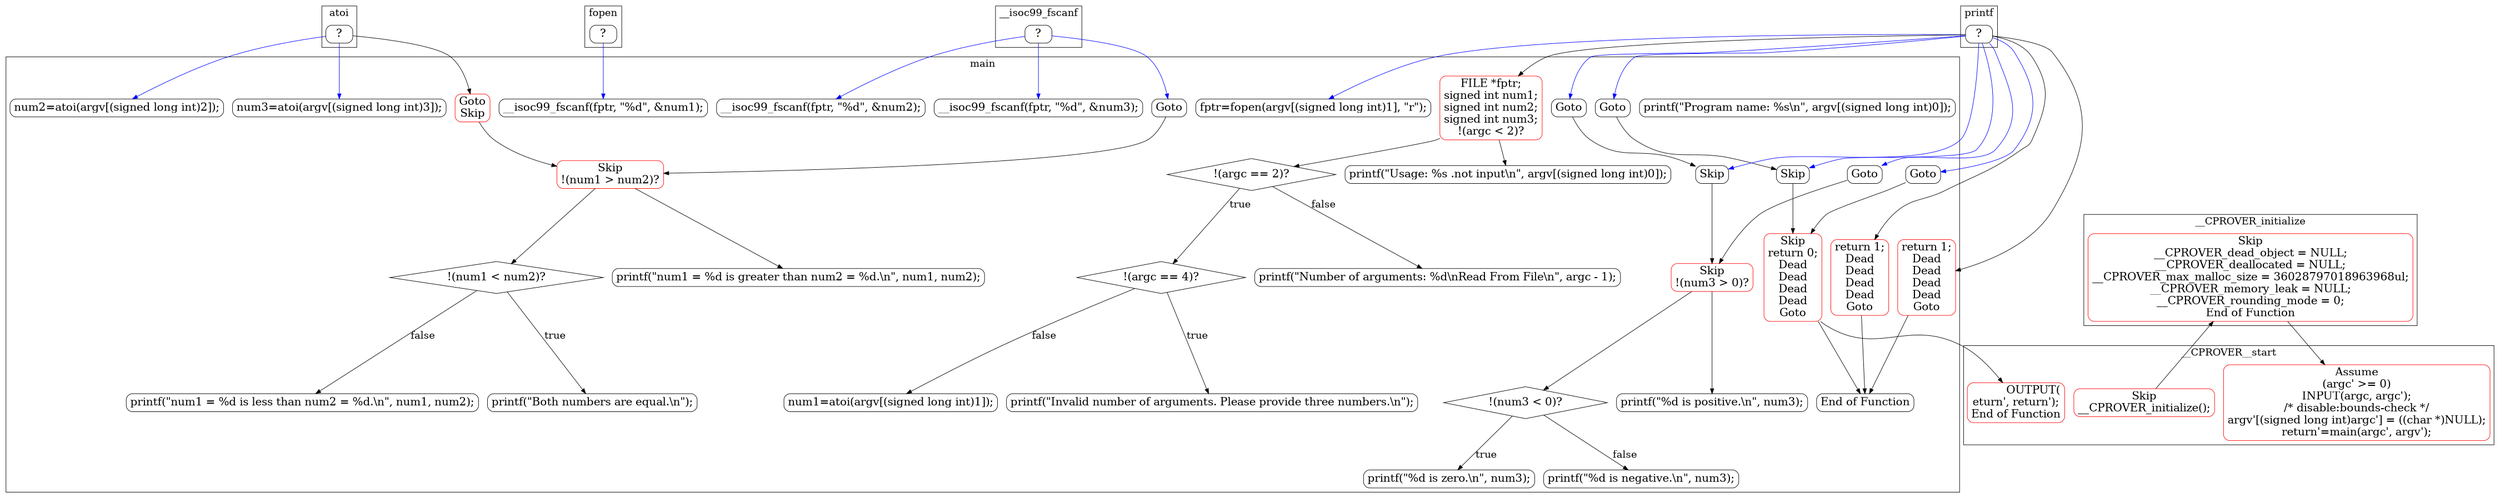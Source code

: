 digraph G {
color=black;
orientation=portrait;
fontsize=20;
compound=true;
size="30,40";
ratio=compress;
subgraph "cluster_main" {
label="main";
Node_0_0 [shape=Mrecord, fontsize=22, label="printf(\"Program name: %s\\n\", argv[(signed long int)0]);"];
Node_0_13 [shape=diamond, fontsize=22, label="!(argc == 2)?"];
Node_0_13 -> Node_0_20 [fontsize=20, label="true"];
Node_0_13 -> Node_0_14 [fontsize=20, label="false"];
Node_0_6 [shape=Mrecord, fontsize=22, label="printf(\"Usage: %s .not input\\n\", argv[(signed long int)0]);"];
Node_0_20 [shape=diamond, fontsize=22, label="!(argc == 4)?"];
Node_0_20 -> Node_0_25 [fontsize=20, label="true"];
Node_0_20 -> Node_0_21 [fontsize=20, label="false"];
Node_0_14 [shape=Mrecord, fontsize=22, label="printf(\"Number of arguments: %d\\nRead From File\\n\", argc - 1);"];
Node_0_25 [shape=Mrecord, fontsize=22, label="printf(\"Invalid number of arguments. Please provide three numbers.\\n\");"];
Node_0_21 [shape=Mrecord, fontsize=22, label="num1=atoi(argv[(signed long int)1]);"];
Node_0_15 [shape=Mrecord, fontsize=22, label="fptr=fopen(argv[(signed long int)1], \"r\");"];
Node_0_22 [shape=Mrecord, fontsize=22, label="num2=atoi(argv[(signed long int)2]);"];
Node_0_16 [shape=Mrecord, fontsize=22, label="__isoc99_fscanf(fptr, \"%d\", &num1);"];
Node_0_23 [shape=Mrecord, fontsize=22, label="num3=atoi(argv[(signed long int)3]);"];
Node_0_17 [shape=Mrecord, fontsize=22, label="__isoc99_fscanf(fptr, \"%d\", &num2);"];
Node_0_18 [shape=Mrecord, fontsize=22, label="__isoc99_fscanf(fptr, \"%d\", &num3);"];
Node_0_19 [shape=Mrecord, fontsize=22, label="Goto"];
Node_0_58 [shape=Mrecord, fontsize=22, label="End of Function"];
Node_0_37 [shape=diamond, fontsize=22, label="!(num1 \< num2)?"];
Node_0_37 -> Node_0_40 [fontsize=20, label="true"];
Node_0_37 -> Node_0_38 [fontsize=20, label="false"];
Node_0_35 [shape=Mrecord, fontsize=22, label="printf(\"num1 = %d is greater than num2 = %d.\\n\", num1, num2);"];
Node_0_40 [shape=Mrecord, fontsize=22, label="printf(\"Both numbers are equal.\\n\");"];
Node_0_38 [shape=Mrecord, fontsize=22, label="printf(\"num1 = %d is less than num2 = %d.\\n\", num1, num2);"];
Node_0_36 [shape=Mrecord, fontsize=22, label="Goto"];
Node_0_41 [shape=Mrecord, fontsize=22, label="Skip"];
Node_0_39 [shape=Mrecord, fontsize=22, label="Goto"];
Node_0_39 -> Node_0_41;
Node_0_46 [shape=diamond, fontsize=22, label="!(num3 \< 0)?"];
Node_0_46 -> Node_0_49 [fontsize=20, label="true"];
Node_0_46 -> Node_0_47 [fontsize=20, label="false"];
Node_0_44 [shape=Mrecord, fontsize=22, label="printf(\"%d is positive.\\n\", num3);"];
Node_0_49 [shape=Mrecord, fontsize=22, label="printf(\"%d is zero.\\n\", num3);"];
Node_0_47 [shape=Mrecord, fontsize=22, label="printf(\"%d is negative.\\n\", num3);"];
Node_0_45 [shape=Mrecord, fontsize=22, label="Goto"];
Node_0_50 [shape=Mrecord, fontsize=22, label="Skip"];
Node_0_48 [shape=Mrecord, fontsize=22, label="Goto"];
Node_0_48 -> Node_0_50;
Node_0_1_Node_0_2_Node_0_3_Node_0_4_Node_0_5 [label="FILE *fptr;\nsigned int num1;\nsigned int num2;\nsigned int num3;\n!(argc \< 2)?", shape=Mrecord, fontsize=22, color=red];
Node_0_24_Node_0_32 [label="Goto\nSkip", shape=Mrecord, fontsize=22, color=red];
Node_0_7_Node_0_8_Node_0_9_Node_0_10_Node_0_11_Node_0_12 [label="return 1;\nDead\nDead\nDead\nDead\nGoto", shape=Mrecord, fontsize=22, color=red];
Node_0_26_Node_0_27_Node_0_28_Node_0_29_Node_0_30_Node_0_31 [label="return 1;\nDead\nDead\nDead\nDead\nGoto", shape=Mrecord, fontsize=22, color=red];
Node_0_33_Node_0_34 [label="Skip\n!(num1 \> num2)?", shape=Mrecord, fontsize=22, color=red];
Node_0_42_Node_0_43 [label="Skip\n!(num3 \> 0)?", shape=Mrecord, fontsize=22, color=red];
Node_0_51_Node_0_52_Node_0_53_Node_0_54_Node_0_55_Node_0_56_Node_0_57 [label="Skip\nreturn 0;\nDead\nDead\nDead\nDead\nGoto", shape=Mrecord, fontsize=22, color=red];
}

subgraph "cluster___CPROVER__start" {
label="__CPROVER__start";
Node_1_59_Node_1_60 [label="Skip\n__CPROVER_initialize();", shape=Mrecord, fontsize=22, color=red];
Node_1_61_Node_1_62_Node_1_63_Node_1_64 [label="Assume\n(argc' \>= 0)\nINPUT(\argc\, argc');\n/* disable:bounds-check */\nargv'[(signed long int)argc'] = ((char *)NULL);\nreturn'=main(argc', argv');", shape=Mrecord, fontsize=22, color=red];
Node_1_65_Node_1_66 [label="OUTPUT(\return'\, return');\nEnd of Function", shape=Mrecord, fontsize=22, color=red];
}

subgraph "cluster___CPROVER_initialize" {
label="__CPROVER_initialize";
Node_2_67_Node_2_68_Node_2_69_Node_2_70_Node_2_71_Node_2_72_Node_2_73 [label="Skip\n__CPROVER_dead_object = NULL;\n__CPROVER_deallocated = NULL;\n__CPROVER_max_malloc_size = 36028797018963968ul;\n__CPROVER_memory_leak = NULL;\n__CPROVER_rounding_mode = 0;\nEnd of Function", shape=Mrecord, fontsize=22, color=red];
}

subgraph "cluster_printf" {
rank=sink;
label="printf";
Node_3_0 [shape=Mrecord, fontsize=22, label="?"];
}

subgraph "cluster_atoi" {
rank=sink;
label="atoi";
Node_4_0 [shape=Mrecord, fontsize=22, label="?"];
}

subgraph "cluster_fopen" {
rank=sink;
label="fopen";
Node_5_0 [shape=Mrecord, fontsize=22, label="?"];
}

subgraph "cluster___isoc99_fscanf" {
rank=sink;
label="__isoc99_fscanf";
Node_6_0 [shape=Mrecord, fontsize=22, label="?"];
}

Node_3_0 -> Node_0_15 [color=blue];
Node_4_0 -> Node_0_22 [color=blue];
Node_5_0 -> Node_0_16 [color=blue];
Node_4_0 -> Node_0_23 [color=blue];
Node_6_0 -> Node_0_17 [color=blue];
Node_6_0 -> Node_0_18 [color=blue];
Node_6_0 -> Node_0_19 [color=blue];
Node_3_0 -> Node_0_36 [color=blue];
Node_3_0 -> Node_0_41 [color=blue];
Node_3_0 -> Node_0_39 [color=blue];
Node_3_0 -> Node_0_45 [color=blue];
Node_3_0 -> Node_0_50 [color=blue];
Node_3_0 -> Node_0_48 [color=blue];
Node_0_1_Node_0_2_Node_0_3_Node_0_4_Node_0_5 -> Node_0_13;
Node_0_1_Node_0_2_Node_0_3_Node_0_4_Node_0_5 -> Node_0_6;
Node_3_0 -> Node_0_1_Node_0_2_Node_0_3_Node_0_4_Node_0_5;
Node_4_0 -> Node_0_24_Node_0_32;
Node_0_7_Node_0_8_Node_0_9_Node_0_10_Node_0_11_Node_0_12 -> Node_0_58;
Node_3_0 -> Node_0_7_Node_0_8_Node_0_9_Node_0_10_Node_0_11_Node_0_12;
Node_0_26_Node_0_27_Node_0_28_Node_0_29_Node_0_30_Node_0_31 -> Node_0_58;
Node_3_0 -> Node_0_26_Node_0_27_Node_0_28_Node_0_29_Node_0_30_Node_0_31;
Node_0_33_Node_0_34 -> Node_0_37;
Node_0_33_Node_0_34 -> Node_0_35;
Node_0_24_Node_0_32 -> Node_0_33_Node_0_34;
Node_0_19 -> Node_0_33_Node_0_34;
Node_0_42_Node_0_43 -> Node_0_46;
Node_0_42_Node_0_43 -> Node_0_44;
Node_0_36 -> Node_0_42_Node_0_43;
Node_0_41 -> Node_0_42_Node_0_43;
Node_0_51_Node_0_52_Node_0_53_Node_0_54_Node_0_55_Node_0_56_Node_0_57 -> Node_0_58;
Node_0_45 -> Node_0_51_Node_0_52_Node_0_53_Node_0_54_Node_0_55_Node_0_56_Node_0_57;
Node_0_50 -> Node_0_51_Node_0_52_Node_0_53_Node_0_54_Node_0_55_Node_0_56_Node_0_57;
Node_0_51_Node_0_52_Node_0_53_Node_0_54_Node_0_55_Node_0_56_Node_0_57 -> Node_1_65_Node_1_66;
Node_2_67_Node_2_68_Node_2_69_Node_2_70_Node_2_71_Node_2_72_Node_2_73 -> Node_1_61_Node_1_62_Node_1_63_Node_1_64;
Node_1_59_Node_1_60 -> Node_2_67_Node_2_68_Node_2_69_Node_2_70_Node_2_71_Node_2_72_Node_2_73;
}
